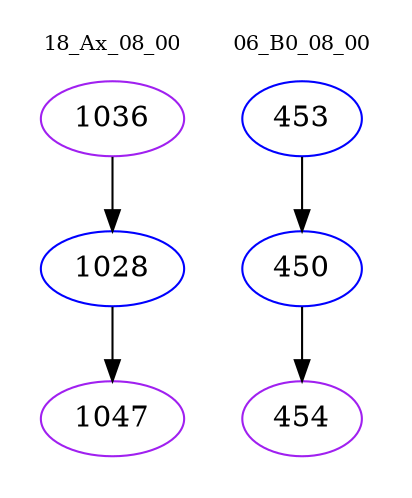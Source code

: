 digraph{
subgraph cluster_0 {
color = white
label = "18_Ax_08_00";
fontsize=10;
T0_1036 [label="1036", color="purple"]
T0_1036 -> T0_1028 [color="black"]
T0_1028 [label="1028", color="blue"]
T0_1028 -> T0_1047 [color="black"]
T0_1047 [label="1047", color="purple"]
}
subgraph cluster_1 {
color = white
label = "06_B0_08_00";
fontsize=10;
T1_453 [label="453", color="blue"]
T1_453 -> T1_450 [color="black"]
T1_450 [label="450", color="blue"]
T1_450 -> T1_454 [color="black"]
T1_454 [label="454", color="purple"]
}
}
